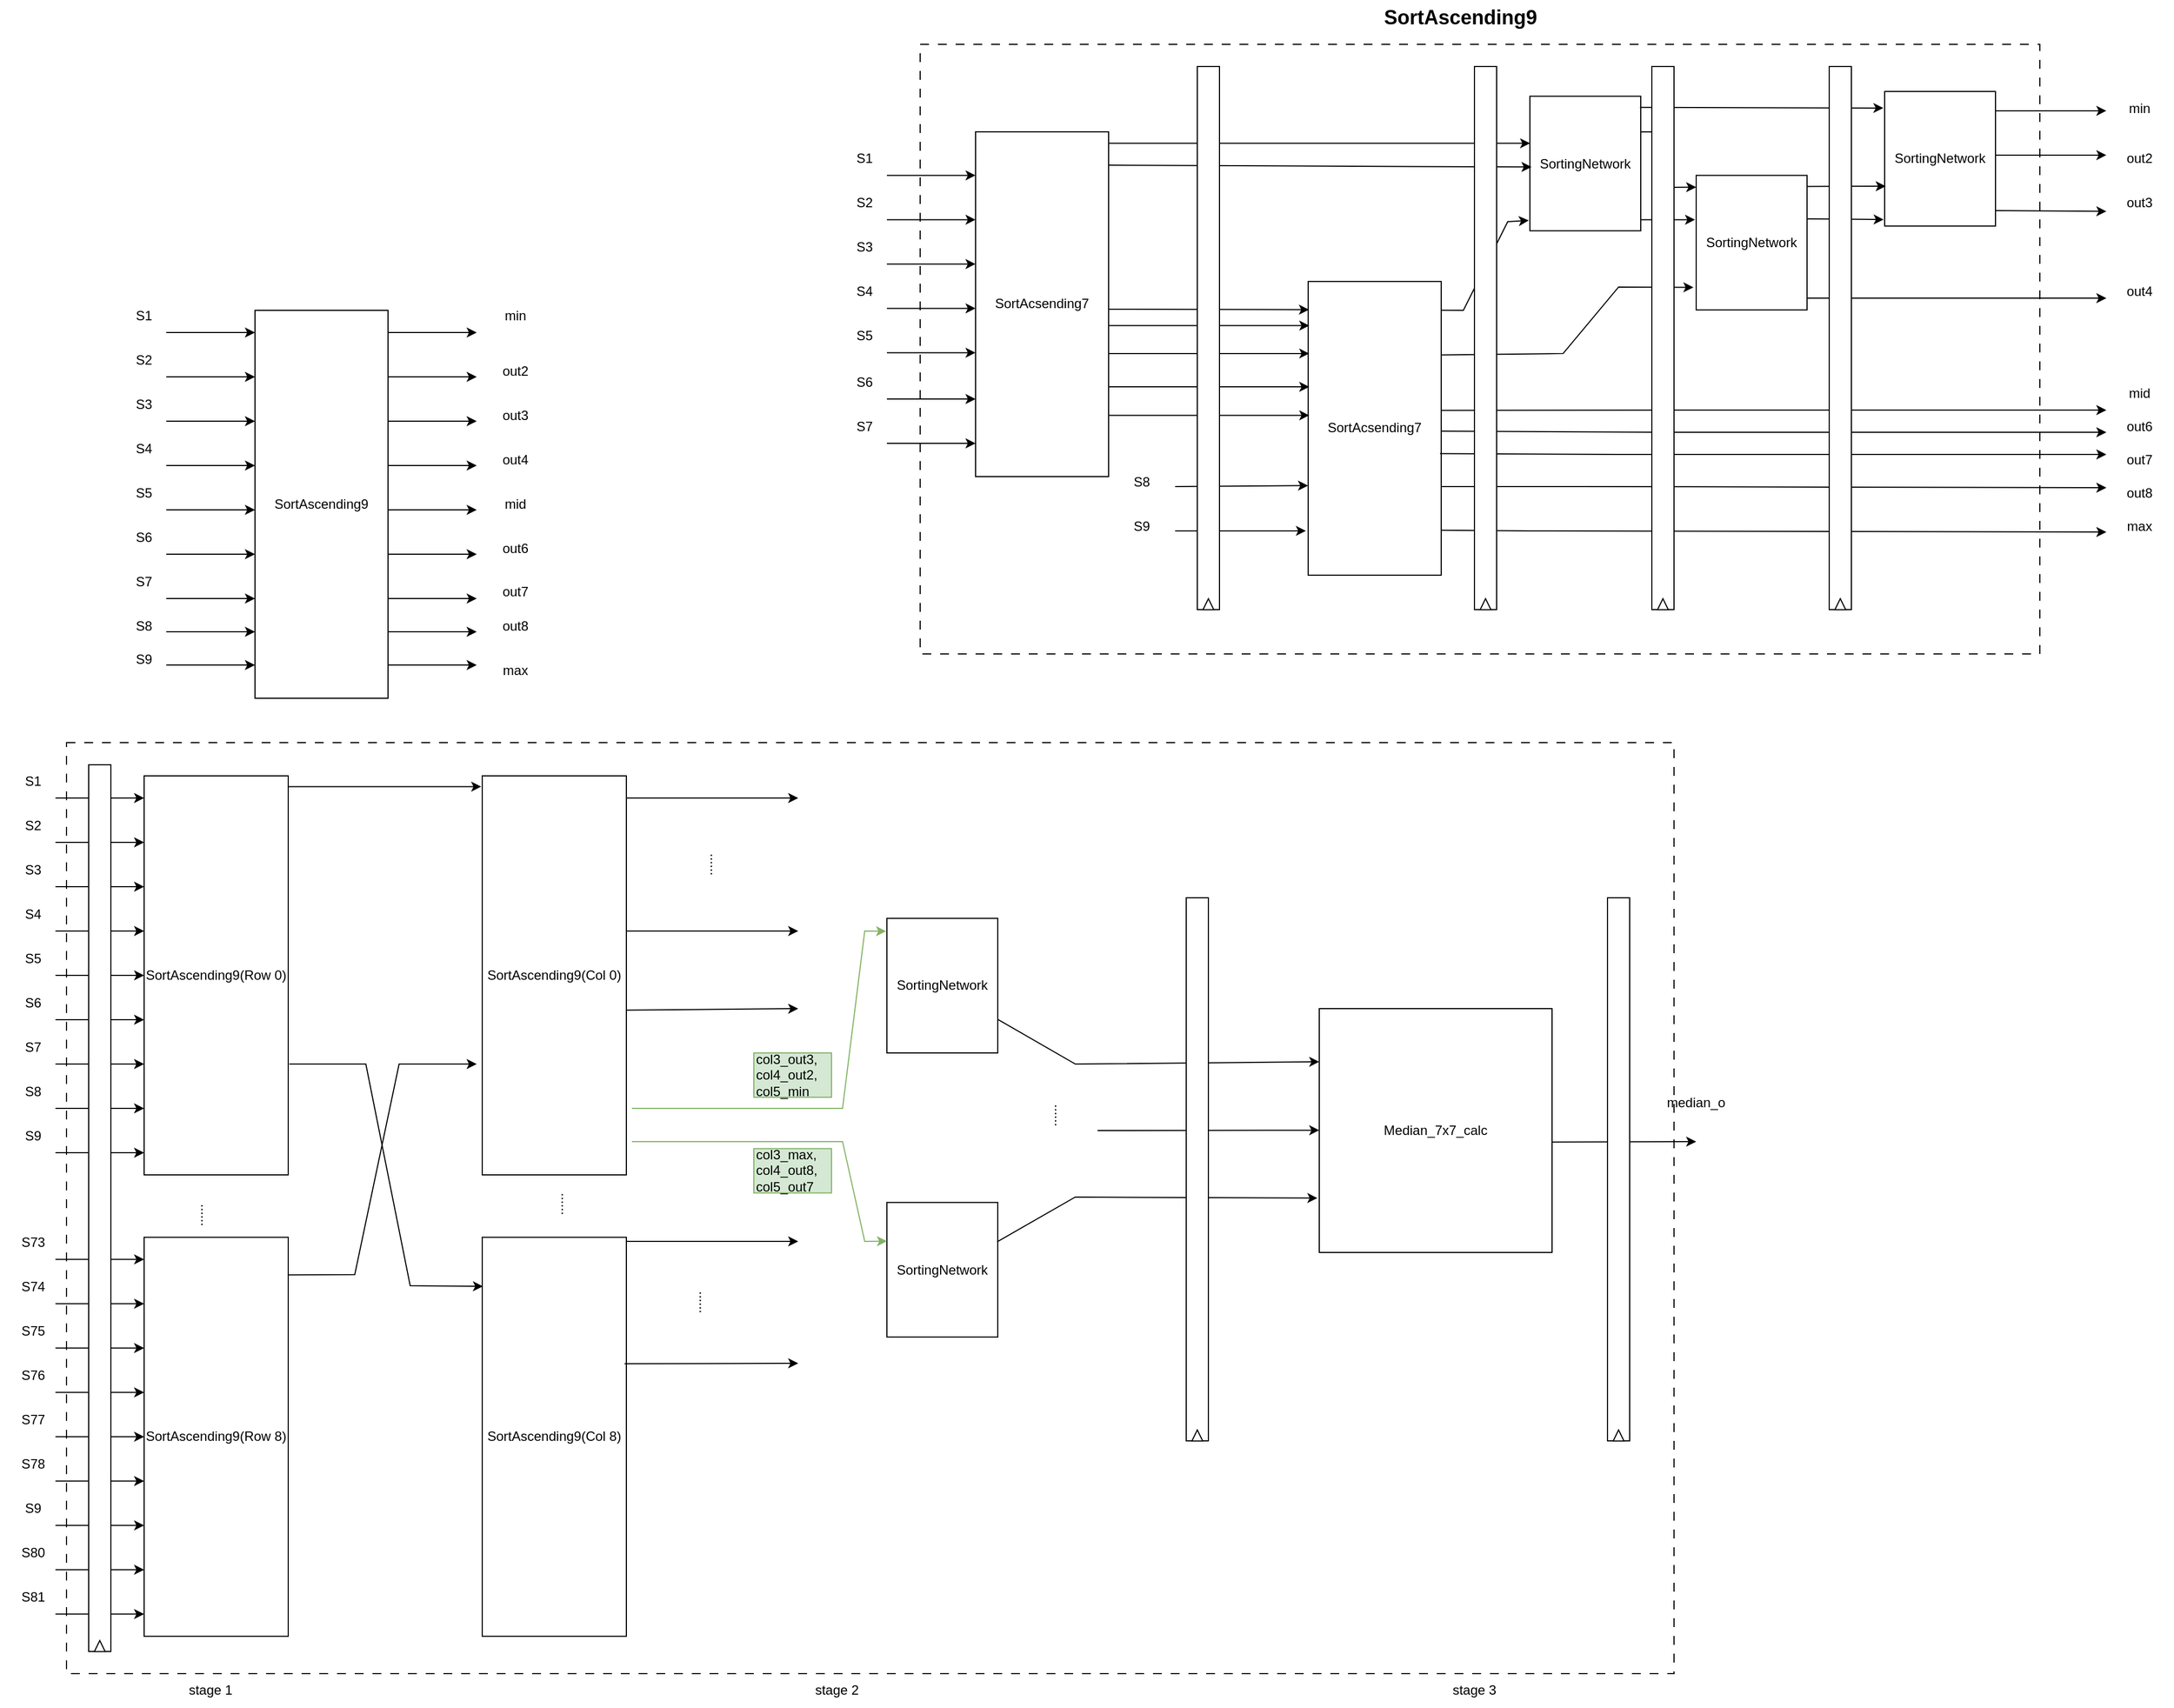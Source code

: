 <mxfile version="25.0.3">
  <diagram id="QOX0zmf6lKhEyTPHNfGF" name="Page-1">
    <mxGraphModel dx="1313" dy="1763" grid="1" gridSize="10" guides="1" tooltips="1" connect="1" arrows="1" fold="1" page="1" pageScale="1" pageWidth="850" pageHeight="1100" math="0" shadow="0">
      <root>
        <mxCell id="0" />
        <mxCell id="1" parent="0" />
        <mxCell id="HKuxVmC4cj7fEWc9r8pq-22" value="" style="rounded=0;whiteSpace=wrap;html=1;dashed=1;dashPattern=8 8;" vertex="1" parent="1">
          <mxGeometry x="830" y="-310" width="1010" height="550" as="geometry" />
        </mxCell>
        <mxCell id="H4racg3nBvEyxOAhPjej-491" value="" style="rounded=0;whiteSpace=wrap;html=1;dashed=1;dashPattern=8 8;" parent="1" vertex="1">
          <mxGeometry x="60" y="320" width="1450" height="840" as="geometry" />
        </mxCell>
        <mxCell id="H4racg3nBvEyxOAhPjej-194" value="SortAscending9(Row 0)" style="rounded=0;whiteSpace=wrap;html=1;" parent="1" vertex="1">
          <mxGeometry x="130" y="350" width="130" height="360" as="geometry" />
        </mxCell>
        <mxCell id="H4racg3nBvEyxOAhPjej-195" value="" style="endArrow=classic;html=1;rounded=0;" parent="1" edge="1">
          <mxGeometry width="50" height="50" relative="1" as="geometry">
            <mxPoint x="50" y="370" as="sourcePoint" />
            <mxPoint x="130" y="370" as="targetPoint" />
          </mxGeometry>
        </mxCell>
        <mxCell id="H4racg3nBvEyxOAhPjej-196" value="" style="endArrow=classic;html=1;rounded=0;" parent="1" edge="1">
          <mxGeometry width="50" height="50" relative="1" as="geometry">
            <mxPoint x="50" y="410" as="sourcePoint" />
            <mxPoint x="130" y="410" as="targetPoint" />
          </mxGeometry>
        </mxCell>
        <mxCell id="H4racg3nBvEyxOAhPjej-197" value="" style="endArrow=classic;html=1;rounded=0;" parent="1" edge="1">
          <mxGeometry width="50" height="50" relative="1" as="geometry">
            <mxPoint x="50" y="450" as="sourcePoint" />
            <mxPoint x="130" y="450" as="targetPoint" />
          </mxGeometry>
        </mxCell>
        <mxCell id="H4racg3nBvEyxOAhPjej-198" value="" style="endArrow=classic;html=1;rounded=0;" parent="1" edge="1">
          <mxGeometry width="50" height="50" relative="1" as="geometry">
            <mxPoint x="50" y="490" as="sourcePoint" />
            <mxPoint x="130" y="490" as="targetPoint" />
          </mxGeometry>
        </mxCell>
        <mxCell id="H4racg3nBvEyxOAhPjej-199" value="" style="endArrow=classic;html=1;rounded=0;" parent="1" edge="1">
          <mxGeometry width="50" height="50" relative="1" as="geometry">
            <mxPoint x="50" y="530" as="sourcePoint" />
            <mxPoint x="130" y="530" as="targetPoint" />
          </mxGeometry>
        </mxCell>
        <mxCell id="H4racg3nBvEyxOAhPjej-200" value="" style="endArrow=classic;html=1;rounded=0;" parent="1" edge="1">
          <mxGeometry width="50" height="50" relative="1" as="geometry">
            <mxPoint x="50" y="570" as="sourcePoint" />
            <mxPoint x="130" y="570" as="targetPoint" />
          </mxGeometry>
        </mxCell>
        <mxCell id="H4racg3nBvEyxOAhPjej-201" value="" style="endArrow=classic;html=1;rounded=0;" parent="1" edge="1">
          <mxGeometry width="50" height="50" relative="1" as="geometry">
            <mxPoint x="50" y="610" as="sourcePoint" />
            <mxPoint x="130" y="610" as="targetPoint" />
          </mxGeometry>
        </mxCell>
        <mxCell id="H4racg3nBvEyxOAhPjej-202" value="S1" style="text;html=1;align=center;verticalAlign=middle;whiteSpace=wrap;rounded=0;" parent="1" vertex="1">
          <mxGeometry y="340" width="60" height="30" as="geometry" />
        </mxCell>
        <mxCell id="H4racg3nBvEyxOAhPjej-203" value="S2" style="text;html=1;align=center;verticalAlign=middle;whiteSpace=wrap;rounded=0;" parent="1" vertex="1">
          <mxGeometry y="380" width="60" height="30" as="geometry" />
        </mxCell>
        <mxCell id="H4racg3nBvEyxOAhPjej-204" value="S3" style="text;html=1;align=center;verticalAlign=middle;whiteSpace=wrap;rounded=0;" parent="1" vertex="1">
          <mxGeometry y="420" width="60" height="30" as="geometry" />
        </mxCell>
        <mxCell id="H4racg3nBvEyxOAhPjej-205" value="S4" style="text;html=1;align=center;verticalAlign=middle;whiteSpace=wrap;rounded=0;" parent="1" vertex="1">
          <mxGeometry y="460" width="60" height="30" as="geometry" />
        </mxCell>
        <mxCell id="H4racg3nBvEyxOAhPjej-206" value="S5" style="text;html=1;align=center;verticalAlign=middle;whiteSpace=wrap;rounded=0;" parent="1" vertex="1">
          <mxGeometry y="500" width="60" height="30" as="geometry" />
        </mxCell>
        <mxCell id="H4racg3nBvEyxOAhPjej-207" value="S6" style="text;html=1;align=center;verticalAlign=middle;whiteSpace=wrap;rounded=0;" parent="1" vertex="1">
          <mxGeometry y="540" width="60" height="30" as="geometry" />
        </mxCell>
        <mxCell id="H4racg3nBvEyxOAhPjej-208" value="S7" style="text;html=1;align=center;verticalAlign=middle;whiteSpace=wrap;rounded=0;" parent="1" vertex="1">
          <mxGeometry y="580" width="60" height="30" as="geometry" />
        </mxCell>
        <mxCell id="H4racg3nBvEyxOAhPjej-224" value="......" style="text;html=1;align=center;verticalAlign=middle;whiteSpace=wrap;rounded=0;direction=north;rotation=90;" parent="1" vertex="1">
          <mxGeometry x="160" y="716.3" width="50" height="60" as="geometry" />
        </mxCell>
        <mxCell id="H4racg3nBvEyxOAhPjej-225" value="SortAscending9(Col 0)" style="rounded=0;whiteSpace=wrap;html=1;" parent="1" vertex="1">
          <mxGeometry x="435" y="350" width="130" height="360" as="geometry" />
        </mxCell>
        <mxCell id="H4racg3nBvEyxOAhPjej-226" value="" style="endArrow=classic;html=1;rounded=0;exitX=1.004;exitY=0.027;exitDx=0;exitDy=0;exitPerimeter=0;entryX=-0.007;entryY=0.027;entryDx=0;entryDy=0;entryPerimeter=0;" parent="1" source="H4racg3nBvEyxOAhPjej-194" target="H4racg3nBvEyxOAhPjej-225" edge="1">
          <mxGeometry width="50" height="50" relative="1" as="geometry">
            <mxPoint x="270" y="420" as="sourcePoint" />
            <mxPoint x="430" y="370" as="targetPoint" />
          </mxGeometry>
        </mxCell>
        <mxCell id="H4racg3nBvEyxOAhPjej-227" value="SortAscending9(Col 8)" style="rounded=0;whiteSpace=wrap;html=1;" parent="1" vertex="1">
          <mxGeometry x="435" y="766.3" width="130" height="360" as="geometry" />
        </mxCell>
        <mxCell id="H4racg3nBvEyxOAhPjej-231" value="" style="endArrow=classic;html=1;rounded=0;exitX=0.995;exitY=0.149;exitDx=0;exitDy=0;exitPerimeter=0;" parent="1" edge="1">
          <mxGeometry width="50" height="50" relative="1" as="geometry">
            <mxPoint x="259.35" y="800.23" as="sourcePoint" />
            <mxPoint x="430" y="610" as="targetPoint" />
            <Array as="points">
              <mxPoint x="320" y="800" />
              <mxPoint x="360" y="610" />
            </Array>
          </mxGeometry>
        </mxCell>
        <mxCell id="H4racg3nBvEyxOAhPjej-232" value="......" style="text;html=1;align=center;verticalAlign=middle;whiteSpace=wrap;rounded=0;direction=north;rotation=90;" parent="1" vertex="1">
          <mxGeometry x="485" y="706.3" width="50" height="60" as="geometry" />
        </mxCell>
        <mxCell id="H4racg3nBvEyxOAhPjej-233" value="" style="endArrow=classic;html=1;rounded=0;entryX=0.005;entryY=0.123;entryDx=0;entryDy=0;entryPerimeter=0;" parent="1" target="H4racg3nBvEyxOAhPjej-227" edge="1">
          <mxGeometry width="50" height="50" relative="1" as="geometry">
            <mxPoint x="261" y="610" as="sourcePoint" />
            <mxPoint x="320" y="610" as="targetPoint" />
            <Array as="points">
              <mxPoint x="280" y="610" />
              <mxPoint x="330" y="610" />
              <mxPoint x="370" y="810" />
            </Array>
          </mxGeometry>
        </mxCell>
        <mxCell id="H4racg3nBvEyxOAhPjej-277" value="Median_7x7_calc" style="rounded=0;whiteSpace=wrap;html=1;" parent="1" vertex="1">
          <mxGeometry x="1190" y="560" width="210" height="220" as="geometry" />
        </mxCell>
        <mxCell id="H4racg3nBvEyxOAhPjej-278" value="" style="endArrow=classic;html=1;rounded=0;exitX=0.997;exitY=0.587;exitDx=0;exitDy=0;exitPerimeter=0;" parent="1" source="H4racg3nBvEyxOAhPjej-225" edge="1">
          <mxGeometry width="50" height="50" relative="1" as="geometry">
            <mxPoint x="570" y="540" as="sourcePoint" />
            <mxPoint x="720" y="560" as="targetPoint" />
          </mxGeometry>
        </mxCell>
        <mxCell id="H4racg3nBvEyxOAhPjej-279" value="" style="endArrow=classic;html=1;rounded=0;exitX=0.987;exitY=0.317;exitDx=0;exitDy=0;exitPerimeter=0;" parent="1" source="H4racg3nBvEyxOAhPjej-227" edge="1">
          <mxGeometry width="50" height="50" relative="1" as="geometry">
            <mxPoint x="565" y="727.86" as="sourcePoint" />
            <mxPoint x="720" y="880" as="targetPoint" />
          </mxGeometry>
        </mxCell>
        <mxCell id="H4racg3nBvEyxOAhPjej-280" value="" style="endArrow=classic;html=1;rounded=0;exitX=1.002;exitY=0.547;exitDx=0;exitDy=0;exitPerimeter=0;" parent="1" source="H4racg3nBvEyxOAhPjej-277" edge="1">
          <mxGeometry width="50" height="50" relative="1" as="geometry">
            <mxPoint x="928" y="655" as="sourcePoint" />
            <mxPoint x="1530" y="680" as="targetPoint" />
          </mxGeometry>
        </mxCell>
        <mxCell id="H4racg3nBvEyxOAhPjej-281" value="median_o" style="text;html=1;align=center;verticalAlign=middle;whiteSpace=wrap;rounded=0;" parent="1" vertex="1">
          <mxGeometry x="1500" y="630" width="60" height="30" as="geometry" />
        </mxCell>
        <mxCell id="H4racg3nBvEyxOAhPjej-282" value="SortAscending9" style="rounded=0;whiteSpace=wrap;html=1;" parent="1" vertex="1">
          <mxGeometry x="230" y="-70" width="120" height="350" as="geometry" />
        </mxCell>
        <mxCell id="H4racg3nBvEyxOAhPjej-283" value="" style="endArrow=classic;html=1;rounded=0;" parent="1" edge="1">
          <mxGeometry width="50" height="50" relative="1" as="geometry">
            <mxPoint x="150" y="-50" as="sourcePoint" />
            <mxPoint x="230" y="-50" as="targetPoint" />
          </mxGeometry>
        </mxCell>
        <mxCell id="H4racg3nBvEyxOAhPjej-284" value="" style="endArrow=classic;html=1;rounded=0;" parent="1" edge="1">
          <mxGeometry width="50" height="50" relative="1" as="geometry">
            <mxPoint x="150" y="-10" as="sourcePoint" />
            <mxPoint x="230" y="-10" as="targetPoint" />
          </mxGeometry>
        </mxCell>
        <mxCell id="H4racg3nBvEyxOAhPjej-285" value="" style="endArrow=classic;html=1;rounded=0;" parent="1" edge="1">
          <mxGeometry width="50" height="50" relative="1" as="geometry">
            <mxPoint x="150" y="30" as="sourcePoint" />
            <mxPoint x="230" y="30" as="targetPoint" />
          </mxGeometry>
        </mxCell>
        <mxCell id="H4racg3nBvEyxOAhPjej-286" value="" style="endArrow=classic;html=1;rounded=0;" parent="1" edge="1">
          <mxGeometry width="50" height="50" relative="1" as="geometry">
            <mxPoint x="150" y="70" as="sourcePoint" />
            <mxPoint x="230" y="70" as="targetPoint" />
          </mxGeometry>
        </mxCell>
        <mxCell id="H4racg3nBvEyxOAhPjej-287" value="" style="endArrow=classic;html=1;rounded=0;" parent="1" edge="1">
          <mxGeometry width="50" height="50" relative="1" as="geometry">
            <mxPoint x="150" y="110" as="sourcePoint" />
            <mxPoint x="230" y="110" as="targetPoint" />
          </mxGeometry>
        </mxCell>
        <mxCell id="H4racg3nBvEyxOAhPjej-288" value="" style="endArrow=classic;html=1;rounded=0;" parent="1" edge="1">
          <mxGeometry width="50" height="50" relative="1" as="geometry">
            <mxPoint x="150" y="150" as="sourcePoint" />
            <mxPoint x="230" y="150" as="targetPoint" />
          </mxGeometry>
        </mxCell>
        <mxCell id="H4racg3nBvEyxOAhPjej-289" value="" style="endArrow=classic;html=1;rounded=0;" parent="1" edge="1">
          <mxGeometry width="50" height="50" relative="1" as="geometry">
            <mxPoint x="150" y="190" as="sourcePoint" />
            <mxPoint x="230" y="190" as="targetPoint" />
          </mxGeometry>
        </mxCell>
        <mxCell id="H4racg3nBvEyxOAhPjej-290" value="S1" style="text;html=1;align=center;verticalAlign=middle;whiteSpace=wrap;rounded=0;" parent="1" vertex="1">
          <mxGeometry x="100" y="-80" width="60" height="30" as="geometry" />
        </mxCell>
        <mxCell id="H4racg3nBvEyxOAhPjej-291" value="S2" style="text;html=1;align=center;verticalAlign=middle;whiteSpace=wrap;rounded=0;" parent="1" vertex="1">
          <mxGeometry x="100" y="-40" width="60" height="30" as="geometry" />
        </mxCell>
        <mxCell id="H4racg3nBvEyxOAhPjej-292" value="S3" style="text;html=1;align=center;verticalAlign=middle;whiteSpace=wrap;rounded=0;" parent="1" vertex="1">
          <mxGeometry x="100" width="60" height="30" as="geometry" />
        </mxCell>
        <mxCell id="H4racg3nBvEyxOAhPjej-293" value="S4" style="text;html=1;align=center;verticalAlign=middle;whiteSpace=wrap;rounded=0;" parent="1" vertex="1">
          <mxGeometry x="100" y="40" width="60" height="30" as="geometry" />
        </mxCell>
        <mxCell id="H4racg3nBvEyxOAhPjej-294" value="S5" style="text;html=1;align=center;verticalAlign=middle;whiteSpace=wrap;rounded=0;" parent="1" vertex="1">
          <mxGeometry x="100" y="80" width="60" height="30" as="geometry" />
        </mxCell>
        <mxCell id="H4racg3nBvEyxOAhPjej-295" value="S6" style="text;html=1;align=center;verticalAlign=middle;whiteSpace=wrap;rounded=0;" parent="1" vertex="1">
          <mxGeometry x="100" y="120" width="60" height="30" as="geometry" />
        </mxCell>
        <mxCell id="H4racg3nBvEyxOAhPjej-296" value="S7" style="text;html=1;align=center;verticalAlign=middle;whiteSpace=wrap;rounded=0;" parent="1" vertex="1">
          <mxGeometry x="100" y="160" width="60" height="30" as="geometry" />
        </mxCell>
        <mxCell id="H4racg3nBvEyxOAhPjej-311" value="SortAcsending7" style="rounded=0;whiteSpace=wrap;html=1;" parent="1" vertex="1">
          <mxGeometry x="880" y="-231.06" width="120" height="311.06" as="geometry" />
        </mxCell>
        <mxCell id="H4racg3nBvEyxOAhPjej-312" value="" style="endArrow=classic;html=1;rounded=0;" parent="1" edge="1">
          <mxGeometry width="50" height="50" relative="1" as="geometry">
            <mxPoint x="800" y="-191.77" as="sourcePoint" />
            <mxPoint x="880" y="-191.77" as="targetPoint" />
          </mxGeometry>
        </mxCell>
        <mxCell id="H4racg3nBvEyxOAhPjej-313" value="" style="endArrow=classic;html=1;rounded=0;" parent="1" edge="1">
          <mxGeometry width="50" height="50" relative="1" as="geometry">
            <mxPoint x="800" y="-151.77" as="sourcePoint" />
            <mxPoint x="880" y="-151.77" as="targetPoint" />
          </mxGeometry>
        </mxCell>
        <mxCell id="H4racg3nBvEyxOAhPjej-314" value="" style="endArrow=classic;html=1;rounded=0;" parent="1" edge="1">
          <mxGeometry width="50" height="50" relative="1" as="geometry">
            <mxPoint x="800" y="-111.77" as="sourcePoint" />
            <mxPoint x="880" y="-111.77" as="targetPoint" />
          </mxGeometry>
        </mxCell>
        <mxCell id="H4racg3nBvEyxOAhPjej-315" value="" style="endArrow=classic;html=1;rounded=0;" parent="1" edge="1">
          <mxGeometry width="50" height="50" relative="1" as="geometry">
            <mxPoint x="800" y="-71.77" as="sourcePoint" />
            <mxPoint x="880" y="-71.77" as="targetPoint" />
          </mxGeometry>
        </mxCell>
        <mxCell id="H4racg3nBvEyxOAhPjej-316" value="" style="endArrow=classic;html=1;rounded=0;" parent="1" edge="1">
          <mxGeometry width="50" height="50" relative="1" as="geometry">
            <mxPoint x="800" y="-31.77" as="sourcePoint" />
            <mxPoint x="880" y="-31.77" as="targetPoint" />
          </mxGeometry>
        </mxCell>
        <mxCell id="H4racg3nBvEyxOAhPjej-317" value="S1" style="text;html=1;align=center;verticalAlign=middle;whiteSpace=wrap;rounded=0;" parent="1" vertex="1">
          <mxGeometry x="750" y="-221.77" width="60" height="30" as="geometry" />
        </mxCell>
        <mxCell id="H4racg3nBvEyxOAhPjej-318" value="S2" style="text;html=1;align=center;verticalAlign=middle;whiteSpace=wrap;rounded=0;" parent="1" vertex="1">
          <mxGeometry x="750" y="-181.77" width="60" height="30" as="geometry" />
        </mxCell>
        <mxCell id="H4racg3nBvEyxOAhPjej-319" value="S3" style="text;html=1;align=center;verticalAlign=middle;whiteSpace=wrap;rounded=0;" parent="1" vertex="1">
          <mxGeometry x="750" y="-141.77" width="60" height="30" as="geometry" />
        </mxCell>
        <mxCell id="H4racg3nBvEyxOAhPjej-320" value="S4" style="text;html=1;align=center;verticalAlign=middle;whiteSpace=wrap;rounded=0;" parent="1" vertex="1">
          <mxGeometry x="750" y="-101.77" width="60" height="30" as="geometry" />
        </mxCell>
        <mxCell id="H4racg3nBvEyxOAhPjej-321" value="S5" style="text;html=1;align=center;verticalAlign=middle;whiteSpace=wrap;rounded=0;" parent="1" vertex="1">
          <mxGeometry x="750" y="-61.77" width="60" height="30" as="geometry" />
        </mxCell>
        <mxCell id="H4racg3nBvEyxOAhPjej-322" value="SortAcsending7" style="rounded=0;whiteSpace=wrap;html=1;" parent="1" vertex="1">
          <mxGeometry x="1180" y="-96.06" width="120" height="265" as="geometry" />
        </mxCell>
        <mxCell id="H4racg3nBvEyxOAhPjej-323" value="" style="endArrow=classic;html=1;rounded=0;" parent="1" edge="1">
          <mxGeometry width="50" height="50" relative="1" as="geometry">
            <mxPoint x="1060" y="128.94" as="sourcePoint" />
            <mxPoint x="1178" y="128.94" as="targetPoint" />
          </mxGeometry>
        </mxCell>
        <mxCell id="H4racg3nBvEyxOAhPjej-324" value="" style="endArrow=classic;html=1;rounded=0;entryX=-0.001;entryY=0.695;entryDx=0;entryDy=0;entryPerimeter=0;" parent="1" target="H4racg3nBvEyxOAhPjej-322" edge="1">
          <mxGeometry width="50" height="50" relative="1" as="geometry">
            <mxPoint x="1060" y="88.94" as="sourcePoint" />
            <mxPoint x="1100" y="88.94" as="targetPoint" />
          </mxGeometry>
        </mxCell>
        <mxCell id="H4racg3nBvEyxOAhPjej-325" value="S9" style="text;html=1;align=center;verticalAlign=middle;whiteSpace=wrap;rounded=0;" parent="1" vertex="1">
          <mxGeometry x="1000" y="110" width="60" height="30" as="geometry" />
        </mxCell>
        <mxCell id="H4racg3nBvEyxOAhPjej-326" value="S8" style="text;html=1;align=center;verticalAlign=middle;whiteSpace=wrap;rounded=0;" parent="1" vertex="1">
          <mxGeometry x="1000" y="70" width="60" height="30" as="geometry" />
        </mxCell>
        <mxCell id="H4racg3nBvEyxOAhPjej-327" value="" style="endArrow=classic;html=1;rounded=0;entryX=0.006;entryY=0.096;entryDx=0;entryDy=0;entryPerimeter=0;" parent="1" target="H4racg3nBvEyxOAhPjej-322" edge="1">
          <mxGeometry width="50" height="50" relative="1" as="geometry">
            <mxPoint x="1000" y="-71.06" as="sourcePoint" />
            <mxPoint x="1110" y="-61.06" as="targetPoint" />
          </mxGeometry>
        </mxCell>
        <mxCell id="H4racg3nBvEyxOAhPjej-328" value="" style="endArrow=classic;html=1;rounded=0;entryX=0.006;entryY=0.096;entryDx=0;entryDy=0;entryPerimeter=0;" parent="1" edge="1">
          <mxGeometry width="50" height="50" relative="1" as="geometry">
            <mxPoint x="1000" y="-56.2" as="sourcePoint" />
            <mxPoint x="1181" y="-56.2" as="targetPoint" />
          </mxGeometry>
        </mxCell>
        <mxCell id="H4racg3nBvEyxOAhPjej-329" value="" style="endArrow=classic;html=1;rounded=0;entryX=0.006;entryY=0.096;entryDx=0;entryDy=0;entryPerimeter=0;" parent="1" edge="1">
          <mxGeometry width="50" height="50" relative="1" as="geometry">
            <mxPoint x="1000" y="-31.06" as="sourcePoint" />
            <mxPoint x="1181" y="-31.06" as="targetPoint" />
          </mxGeometry>
        </mxCell>
        <mxCell id="H4racg3nBvEyxOAhPjej-330" value="SortingNetwork" style="rounded=0;whiteSpace=wrap;html=1;" parent="1" vertex="1">
          <mxGeometry x="1380" y="-263.19" width="100" height="121.42" as="geometry" />
        </mxCell>
        <mxCell id="H4racg3nBvEyxOAhPjej-331" value="" style="endArrow=classic;html=1;rounded=0;exitX=1.004;exitY=0.033;exitDx=0;exitDy=0;exitPerimeter=0;entryX=0.002;entryY=0.35;entryDx=0;entryDy=0;entryPerimeter=0;" parent="1" source="H4racg3nBvEyxOAhPjej-311" target="H4racg3nBvEyxOAhPjej-330" edge="1">
          <mxGeometry width="50" height="50" relative="1" as="geometry">
            <mxPoint x="1080" y="-171.77" as="sourcePoint" />
            <mxPoint x="1130" y="-221.77" as="targetPoint" />
          </mxGeometry>
        </mxCell>
        <mxCell id="H4racg3nBvEyxOAhPjej-332" value="" style="endArrow=classic;html=1;rounded=0;exitX=1;exitY=0.053;exitDx=0;exitDy=0;exitPerimeter=0;entryX=0.015;entryY=0.526;entryDx=0;entryDy=0;entryPerimeter=0;" parent="1" target="H4racg3nBvEyxOAhPjej-330" edge="1">
          <mxGeometry width="50" height="50" relative="1" as="geometry">
            <mxPoint x="1000" y="-200.98" as="sourcePoint" />
            <mxPoint x="1380" y="-203.98" as="targetPoint" />
          </mxGeometry>
        </mxCell>
        <mxCell id="H4racg3nBvEyxOAhPjej-333" value="" style="endArrow=classic;html=1;rounded=0;exitX=1.002;exitY=0.098;exitDx=0;exitDy=0;exitPerimeter=0;" parent="1" source="H4racg3nBvEyxOAhPjej-322" edge="1">
          <mxGeometry width="50" height="50" relative="1" as="geometry">
            <mxPoint x="1330" y="-86.06" as="sourcePoint" />
            <mxPoint x="1379" y="-151.06" as="targetPoint" />
            <Array as="points">
              <mxPoint x="1320" y="-70" />
              <mxPoint x="1360" y="-150" />
            </Array>
          </mxGeometry>
        </mxCell>
        <mxCell id="H4racg3nBvEyxOAhPjej-334" value="" style="endArrow=classic;html=1;rounded=0;exitX=1.003;exitY=0.847;exitDx=0;exitDy=0;exitPerimeter=0;" parent="1" source="H4racg3nBvEyxOAhPjej-322" edge="1">
          <mxGeometry width="50" height="50" relative="1" as="geometry">
            <mxPoint x="1380" y="128.94" as="sourcePoint" />
            <mxPoint x="1900" y="130" as="targetPoint" />
            <Array as="points">
              <mxPoint x="1380" y="128.94" />
            </Array>
          </mxGeometry>
        </mxCell>
        <mxCell id="H4racg3nBvEyxOAhPjej-335" value="" style="endArrow=classic;html=1;rounded=0;exitX=1.003;exitY=0.847;exitDx=0;exitDy=0;exitPerimeter=0;" parent="1" edge="1">
          <mxGeometry width="50" height="50" relative="1" as="geometry">
            <mxPoint x="1300" y="88.94" as="sourcePoint" />
            <mxPoint x="1900" y="90" as="targetPoint" />
            <Array as="points">
              <mxPoint x="1420" y="88.94" />
            </Array>
          </mxGeometry>
        </mxCell>
        <mxCell id="H4racg3nBvEyxOAhPjej-336" value="max" style="text;html=1;align=center;verticalAlign=middle;whiteSpace=wrap;rounded=0;" parent="1" vertex="1">
          <mxGeometry x="1900" y="110" width="60" height="30" as="geometry" />
        </mxCell>
        <mxCell id="H4racg3nBvEyxOAhPjej-337" value="out8" style="text;html=1;align=center;verticalAlign=middle;whiteSpace=wrap;rounded=0;" parent="1" vertex="1">
          <mxGeometry x="1900" y="80" width="60" height="30" as="geometry" />
        </mxCell>
        <mxCell id="H4racg3nBvEyxOAhPjej-338" value="SortingNetwork" style="rounded=0;whiteSpace=wrap;html=1;" parent="1" vertex="1">
          <mxGeometry x="1530" y="-191.77" width="100" height="121.42" as="geometry" />
        </mxCell>
        <mxCell id="H4racg3nBvEyxOAhPjej-339" value="" style="endArrow=classic;html=1;rounded=0;exitX=1.003;exitY=0.678;exitDx=0;exitDy=0;exitPerimeter=0;entryX=0;entryY=0.088;entryDx=0;entryDy=0;entryPerimeter=0;" parent="1" target="H4racg3nBvEyxOAhPjej-338" edge="1">
          <mxGeometry width="50" height="50" relative="1" as="geometry">
            <mxPoint x="1480.0" y="-231.057" as="sourcePoint" />
            <mxPoint x="1529.1" y="-230.911" as="targetPoint" />
            <Array as="points">
              <mxPoint x="1500" y="-231.06" />
              <mxPoint x="1510" y="-181.06" />
            </Array>
          </mxGeometry>
        </mxCell>
        <mxCell id="H4racg3nBvEyxOAhPjej-340" value="" style="endArrow=classic;html=1;rounded=0;exitX=1.003;exitY=0.678;exitDx=0;exitDy=0;exitPerimeter=0;entryX=-0.006;entryY=0.091;entryDx=0;entryDy=0;entryPerimeter=0;" parent="1" edge="1">
          <mxGeometry width="50" height="50" relative="1" as="geometry">
            <mxPoint x="1480" y="-151.77" as="sourcePoint" />
            <mxPoint x="1529" y="-151.77" as="targetPoint" />
          </mxGeometry>
        </mxCell>
        <mxCell id="H4racg3nBvEyxOAhPjej-341" value="SortingNetwork" style="rounded=0;whiteSpace=wrap;html=1;" parent="1" vertex="1">
          <mxGeometry x="1700" y="-267.48" width="100" height="121.42" as="geometry" />
        </mxCell>
        <mxCell id="H4racg3nBvEyxOAhPjej-342" value="" style="endArrow=classic;html=1;rounded=0;exitX=0.993;exitY=0.083;exitDx=0;exitDy=0;exitPerimeter=0;entryX=-0.011;entryY=0.123;entryDx=0;entryDy=0;entryPerimeter=0;" parent="1" source="H4racg3nBvEyxOAhPjej-330" target="H4racg3nBvEyxOAhPjej-341" edge="1">
          <mxGeometry width="50" height="50" relative="1" as="geometry">
            <mxPoint x="1540" y="-213.19" as="sourcePoint" />
            <mxPoint x="1648" y="-253.06" as="targetPoint" />
          </mxGeometry>
        </mxCell>
        <mxCell id="H4racg3nBvEyxOAhPjej-343" value="" style="endArrow=classic;html=1;rounded=0;exitX=0.993;exitY=0.083;exitDx=0;exitDy=0;exitPerimeter=0;entryX=0.01;entryY=0.704;entryDx=0;entryDy=0;entryPerimeter=0;" parent="1" target="H4racg3nBvEyxOAhPjej-341" edge="1">
          <mxGeometry width="50" height="50" relative="1" as="geometry">
            <mxPoint x="1630" y="-181.77" as="sourcePoint" />
            <mxPoint x="1810" y="-180.77" as="targetPoint" />
          </mxGeometry>
        </mxCell>
        <mxCell id="H4racg3nBvEyxOAhPjej-344" value="" style="endArrow=classic;html=1;rounded=0;exitX=0.991;exitY=0.586;exitDx=0;exitDy=0;exitPerimeter=0;" parent="1" source="H4racg3nBvEyxOAhPjej-322" edge="1">
          <mxGeometry width="50" height="50" relative="1" as="geometry">
            <mxPoint x="1300" y="48.94" as="sourcePoint" />
            <mxPoint x="1900" y="60" as="targetPoint" />
            <Array as="points">
              <mxPoint x="1460" y="60" />
            </Array>
          </mxGeometry>
        </mxCell>
        <mxCell id="H4racg3nBvEyxOAhPjej-345" value="" style="endArrow=classic;html=1;rounded=0;exitX=1;exitY=0.25;exitDx=0;exitDy=0;entryX=-0.025;entryY=0.832;entryDx=0;entryDy=0;entryPerimeter=0;" parent="1" source="H4racg3nBvEyxOAhPjej-322" target="H4racg3nBvEyxOAhPjej-338" edge="1">
          <mxGeometry width="50" height="50" relative="1" as="geometry">
            <mxPoint x="1300" y="-36.15" as="sourcePoint" />
            <mxPoint x="1420" y="-57.4" as="targetPoint" />
            <Array as="points">
              <mxPoint x="1410" y="-31.06" />
              <mxPoint x="1460" y="-91.06" />
            </Array>
          </mxGeometry>
        </mxCell>
        <mxCell id="H4racg3nBvEyxOAhPjej-346" value="" style="endArrow=classic;html=1;rounded=0;exitX=0.995;exitY=0.912;exitDx=0;exitDy=0;exitPerimeter=0;" parent="1" source="H4racg3nBvEyxOAhPjej-338" edge="1">
          <mxGeometry width="50" height="50" relative="1" as="geometry">
            <mxPoint x="1680" y="-101.06" as="sourcePoint" />
            <mxPoint x="1900" y="-81" as="targetPoint" />
            <Array as="points">
              <mxPoint x="1660" y="-81.06" />
            </Array>
          </mxGeometry>
        </mxCell>
        <mxCell id="H4racg3nBvEyxOAhPjej-347" value="out7" style="text;html=1;align=center;verticalAlign=middle;whiteSpace=wrap;rounded=0;" parent="1" vertex="1">
          <mxGeometry x="1900" y="50" width="60" height="30" as="geometry" />
        </mxCell>
        <mxCell id="H4racg3nBvEyxOAhPjej-348" value="out4" style="text;html=1;align=center;verticalAlign=middle;whiteSpace=wrap;rounded=0;" parent="1" vertex="1">
          <mxGeometry x="1900" y="-101.77" width="60" height="30" as="geometry" />
        </mxCell>
        <mxCell id="H4racg3nBvEyxOAhPjej-349" value="" style="endArrow=classic;html=1;rounded=0;exitX=0.998;exitY=0.323;exitDx=0;exitDy=0;exitPerimeter=0;entryX=-0.009;entryY=0.952;entryDx=0;entryDy=0;entryPerimeter=0;" parent="1" source="H4racg3nBvEyxOAhPjej-338" target="H4racg3nBvEyxOAhPjej-341" edge="1">
          <mxGeometry width="50" height="50" relative="1" as="geometry">
            <mxPoint x="1630" y="-91.77" as="sourcePoint" />
            <mxPoint x="1680" y="-141.77" as="targetPoint" />
          </mxGeometry>
        </mxCell>
        <mxCell id="H4racg3nBvEyxOAhPjej-350" value="" style="endArrow=classic;html=1;rounded=0;exitX=1;exitY=0.885;exitDx=0;exitDy=0;exitPerimeter=0;entryX=0;entryY=0.75;entryDx=0;entryDy=0;" parent="1" edge="1" target="H4racg3nBvEyxOAhPjej-355" source="H4racg3nBvEyxOAhPjej-341">
          <mxGeometry width="50" height="50" relative="1" as="geometry">
            <mxPoint x="1770" y="-162.06" as="sourcePoint" />
            <mxPoint x="1900" y="-161.06" as="targetPoint" />
          </mxGeometry>
        </mxCell>
        <mxCell id="H4racg3nBvEyxOAhPjej-351" value="" style="endArrow=classic;html=1;rounded=0;" parent="1" edge="1">
          <mxGeometry width="50" height="50" relative="1" as="geometry">
            <mxPoint x="1800" y="-250" as="sourcePoint" />
            <mxPoint x="1900" y="-250.06" as="targetPoint" />
          </mxGeometry>
        </mxCell>
        <mxCell id="H4racg3nBvEyxOAhPjej-352" value="" style="endArrow=classic;html=1;rounded=0;" parent="1" edge="1">
          <mxGeometry width="50" height="50" relative="1" as="geometry">
            <mxPoint x="1800" y="-210" as="sourcePoint" />
            <mxPoint x="1900" y="-210.06" as="targetPoint" />
          </mxGeometry>
        </mxCell>
        <mxCell id="H4racg3nBvEyxOAhPjej-353" value="min" style="text;html=1;align=center;verticalAlign=middle;whiteSpace=wrap;rounded=0;" parent="1" vertex="1">
          <mxGeometry x="1900" y="-267.48" width="60" height="30" as="geometry" />
        </mxCell>
        <mxCell id="H4racg3nBvEyxOAhPjej-354" value="out2" style="text;html=1;align=center;verticalAlign=middle;whiteSpace=wrap;rounded=0;" parent="1" vertex="1">
          <mxGeometry x="1900" y="-221.77" width="60" height="30" as="geometry" />
        </mxCell>
        <mxCell id="H4racg3nBvEyxOAhPjej-355" value="out3" style="text;html=1;align=center;verticalAlign=middle;whiteSpace=wrap;rounded=0;" parent="1" vertex="1">
          <mxGeometry x="1900" y="-181.77" width="60" height="30" as="geometry" />
        </mxCell>
        <mxCell id="H4racg3nBvEyxOAhPjej-356" value="" style="endArrow=classic;html=1;rounded=0;exitX=0.998;exitY=0.147;exitDx=0;exitDy=0;exitPerimeter=0;" parent="1" edge="1">
          <mxGeometry width="50" height="50" relative="1" as="geometry">
            <mxPoint x="565" y="490" as="sourcePoint" />
            <mxPoint x="720" y="490" as="targetPoint" />
          </mxGeometry>
        </mxCell>
        <mxCell id="H4racg3nBvEyxOAhPjej-357" value="" style="endArrow=classic;html=1;rounded=0;exitX=0.998;exitY=0.147;exitDx=0;exitDy=0;exitPerimeter=0;" parent="1" edge="1">
          <mxGeometry width="50" height="50" relative="1" as="geometry">
            <mxPoint x="565" y="770" as="sourcePoint" />
            <mxPoint x="720" y="770" as="targetPoint" />
          </mxGeometry>
        </mxCell>
        <mxCell id="H4racg3nBvEyxOAhPjej-358" value="" style="endArrow=classic;html=1;rounded=0;exitX=0.998;exitY=0.147;exitDx=0;exitDy=0;exitPerimeter=0;" parent="1" edge="1">
          <mxGeometry width="50" height="50" relative="1" as="geometry">
            <mxPoint x="565" y="370" as="sourcePoint" />
            <mxPoint x="720" y="370" as="targetPoint" />
          </mxGeometry>
        </mxCell>
        <mxCell id="H4racg3nBvEyxOAhPjej-359" value="......" style="text;html=1;align=center;verticalAlign=middle;whiteSpace=wrap;rounded=0;direction=north;rotation=90;" parent="1" vertex="1">
          <mxGeometry x="620" y="400" width="50" height="60" as="geometry" />
        </mxCell>
        <mxCell id="H4racg3nBvEyxOAhPjej-360" value="......" style="text;html=1;align=center;verticalAlign=middle;whiteSpace=wrap;rounded=0;direction=north;rotation=90;" parent="1" vertex="1">
          <mxGeometry x="610" y="795" width="50" height="60" as="geometry" />
        </mxCell>
        <mxCell id="H4racg3nBvEyxOAhPjej-361" value="SortingNetwork" style="rounded=0;whiteSpace=wrap;html=1;" parent="1" vertex="1">
          <mxGeometry x="800" y="478.58" width="100" height="121.42" as="geometry" />
        </mxCell>
        <mxCell id="H4racg3nBvEyxOAhPjej-362" value="SortingNetwork" style="rounded=0;whiteSpace=wrap;html=1;" parent="1" vertex="1">
          <mxGeometry x="800" y="734.88" width="100" height="121.42" as="geometry" />
        </mxCell>
        <mxCell id="H4racg3nBvEyxOAhPjej-363" value="" style="endArrow=classic;html=1;rounded=0;entryX=-0.007;entryY=0.096;entryDx=0;entryDy=0;entryPerimeter=0;fillColor=#d5e8d4;strokeColor=#82b366;" parent="1" target="H4racg3nBvEyxOAhPjej-361" edge="1">
          <mxGeometry width="50" height="50" relative="1" as="geometry">
            <mxPoint x="570" y="650" as="sourcePoint" />
            <mxPoint x="690" y="600" as="targetPoint" />
            <Array as="points">
              <mxPoint x="760" y="650" />
              <mxPoint x="780" y="490" />
            </Array>
          </mxGeometry>
        </mxCell>
        <mxCell id="H4racg3nBvEyxOAhPjej-364" value="" style="endArrow=classic;html=1;rounded=0;entryX=0.001;entryY=0.288;entryDx=0;entryDy=0;entryPerimeter=0;fillColor=#d5e8d4;strokeColor=#82b366;" parent="1" target="H4racg3nBvEyxOAhPjej-362" edge="1">
          <mxGeometry width="50" height="50" relative="1" as="geometry">
            <mxPoint x="570" y="680" as="sourcePoint" />
            <mxPoint x="805" y="636.3" as="targetPoint" />
            <Array as="points">
              <mxPoint x="760" y="680" />
              <mxPoint x="780" y="770" />
            </Array>
          </mxGeometry>
        </mxCell>
        <mxCell id="H4racg3nBvEyxOAhPjej-365" value="col3_out3, col4_out2, col5_min" style="text;html=1;align=left;verticalAlign=middle;whiteSpace=wrap;rounded=0;fillColor=#d5e8d4;strokeColor=#82b366;" parent="1" vertex="1">
          <mxGeometry x="680" y="600" width="70" height="40" as="geometry" />
        </mxCell>
        <mxCell id="H4racg3nBvEyxOAhPjej-366" value="col3_max, col4_out8, col5_out7" style="text;html=1;align=left;verticalAlign=middle;whiteSpace=wrap;rounded=0;fillColor=#d5e8d4;strokeColor=#82b366;" parent="1" vertex="1">
          <mxGeometry x="680" y="686.3" width="70" height="40" as="geometry" />
        </mxCell>
        <mxCell id="H4racg3nBvEyxOAhPjej-367" value="" style="endArrow=classic;html=1;rounded=0;exitX=1;exitY=0.75;exitDx=0;exitDy=0;entryX=0;entryY=0.218;entryDx=0;entryDy=0;entryPerimeter=0;" parent="1" source="H4racg3nBvEyxOAhPjej-361" target="H4racg3nBvEyxOAhPjej-277" edge="1">
          <mxGeometry width="50" height="50" relative="1" as="geometry">
            <mxPoint x="1060" y="610" as="sourcePoint" />
            <mxPoint x="1110" y="560" as="targetPoint" />
            <Array as="points">
              <mxPoint x="970" y="610" />
            </Array>
          </mxGeometry>
        </mxCell>
        <mxCell id="H4racg3nBvEyxOAhPjej-368" value="" style="endArrow=classic;html=1;rounded=0;exitX=0.994;exitY=0.293;exitDx=0;exitDy=0;entryX=-0.008;entryY=0.777;entryDx=0;entryDy=0;entryPerimeter=0;exitPerimeter=0;" parent="1" source="H4racg3nBvEyxOAhPjej-362" target="H4racg3nBvEyxOAhPjej-277" edge="1">
          <mxGeometry width="50" height="50" relative="1" as="geometry">
            <mxPoint x="890" y="733.58" as="sourcePoint" />
            <mxPoint x="1180" y="771.58" as="targetPoint" />
            <Array as="points">
              <mxPoint x="970" y="730" />
            </Array>
          </mxGeometry>
        </mxCell>
        <mxCell id="H4racg3nBvEyxOAhPjej-369" value="......" style="text;html=1;align=center;verticalAlign=middle;whiteSpace=wrap;rounded=0;direction=north;rotation=90;" parent="1" vertex="1">
          <mxGeometry x="930" y="626.3" width="50" height="60" as="geometry" />
        </mxCell>
        <mxCell id="H4racg3nBvEyxOAhPjej-370" value="" style="endArrow=classic;html=1;rounded=0;" parent="1" edge="1">
          <mxGeometry width="50" height="50" relative="1" as="geometry">
            <mxPoint x="990" y="670" as="sourcePoint" />
            <mxPoint x="1190" y="669.71" as="targetPoint" />
          </mxGeometry>
        </mxCell>
        <mxCell id="H4racg3nBvEyxOAhPjej-384" value="" style="endArrow=classic;html=1;rounded=0;" parent="1" edge="1">
          <mxGeometry width="50" height="50" relative="1" as="geometry">
            <mxPoint x="150" y="220" as="sourcePoint" />
            <mxPoint x="230" y="220" as="targetPoint" />
          </mxGeometry>
        </mxCell>
        <mxCell id="H4racg3nBvEyxOAhPjej-386" value="" style="endArrow=classic;html=1;rounded=0;" parent="1" edge="1">
          <mxGeometry width="50" height="50" relative="1" as="geometry">
            <mxPoint x="150" y="250" as="sourcePoint" />
            <mxPoint x="230" y="250" as="targetPoint" />
          </mxGeometry>
        </mxCell>
        <mxCell id="H4racg3nBvEyxOAhPjej-387" value="S8" style="text;html=1;align=center;verticalAlign=middle;whiteSpace=wrap;rounded=0;" parent="1" vertex="1">
          <mxGeometry x="100" y="200" width="60" height="30" as="geometry" />
        </mxCell>
        <mxCell id="H4racg3nBvEyxOAhPjej-388" value="S9" style="text;html=1;align=center;verticalAlign=middle;whiteSpace=wrap;rounded=0;" parent="1" vertex="1">
          <mxGeometry x="100" y="230" width="60" height="30" as="geometry" />
        </mxCell>
        <mxCell id="H4racg3nBvEyxOAhPjej-395" value="&lt;b&gt;SortAscending9&lt;/b&gt;" style="text;html=1;align=center;verticalAlign=middle;whiteSpace=wrap;rounded=0;fontSize=18;" parent="1" vertex="1">
          <mxGeometry x="1285" y="-350" width="65" height="31" as="geometry" />
        </mxCell>
        <mxCell id="H4racg3nBvEyxOAhPjej-396" value="" style="endArrow=classic;html=1;rounded=0;" parent="1" edge="1">
          <mxGeometry width="50" height="50" relative="1" as="geometry">
            <mxPoint x="800" y="10.0" as="sourcePoint" />
            <mxPoint x="880" y="10.0" as="targetPoint" />
          </mxGeometry>
        </mxCell>
        <mxCell id="H4racg3nBvEyxOAhPjej-397" value="" style="endArrow=classic;html=1;rounded=0;" parent="1" edge="1">
          <mxGeometry width="50" height="50" relative="1" as="geometry">
            <mxPoint x="800" y="50" as="sourcePoint" />
            <mxPoint x="880" y="50" as="targetPoint" />
          </mxGeometry>
        </mxCell>
        <mxCell id="H4racg3nBvEyxOAhPjej-398" value="S6" style="text;html=1;align=center;verticalAlign=middle;whiteSpace=wrap;rounded=0;" parent="1" vertex="1">
          <mxGeometry x="750" y="-20.0" width="60" height="30" as="geometry" />
        </mxCell>
        <mxCell id="H4racg3nBvEyxOAhPjej-399" value="S7" style="text;html=1;align=center;verticalAlign=middle;whiteSpace=wrap;rounded=0;" parent="1" vertex="1">
          <mxGeometry x="750" y="20.0" width="60" height="30" as="geometry" />
        </mxCell>
        <mxCell id="H4racg3nBvEyxOAhPjej-400" value="" style="endArrow=classic;html=1;rounded=0;entryX=0.006;entryY=0.096;entryDx=0;entryDy=0;entryPerimeter=0;" parent="1" edge="1">
          <mxGeometry width="50" height="50" relative="1" as="geometry">
            <mxPoint x="1000" y="-1.0" as="sourcePoint" />
            <mxPoint x="1181" y="-1.0" as="targetPoint" />
          </mxGeometry>
        </mxCell>
        <mxCell id="H4racg3nBvEyxOAhPjej-401" value="" style="endArrow=classic;html=1;rounded=0;entryX=0.006;entryY=0.096;entryDx=0;entryDy=0;entryPerimeter=0;" parent="1" edge="1">
          <mxGeometry width="50" height="50" relative="1" as="geometry">
            <mxPoint x="1000" y="24.71" as="sourcePoint" />
            <mxPoint x="1181" y="24.71" as="targetPoint" />
          </mxGeometry>
        </mxCell>
        <mxCell id="H4racg3nBvEyxOAhPjej-402" value="" style="endArrow=classic;html=1;rounded=0;exitX=0.991;exitY=0.586;exitDx=0;exitDy=0;exitPerimeter=0;" parent="1" edge="1">
          <mxGeometry width="50" height="50" relative="1" as="geometry">
            <mxPoint x="1300" y="39" as="sourcePoint" />
            <mxPoint x="1900" y="40" as="targetPoint" />
            <Array as="points">
              <mxPoint x="1500" y="40" />
            </Array>
          </mxGeometry>
        </mxCell>
        <mxCell id="H4racg3nBvEyxOAhPjej-403" value="out6" style="text;html=1;align=center;verticalAlign=middle;whiteSpace=wrap;rounded=0;" parent="1" vertex="1">
          <mxGeometry x="1900" y="20" width="60" height="30" as="geometry" />
        </mxCell>
        <mxCell id="H4racg3nBvEyxOAhPjej-404" value="" style="endArrow=classic;html=1;rounded=0;exitX=0.998;exitY=0.439;exitDx=0;exitDy=0;exitPerimeter=0;" parent="1" source="H4racg3nBvEyxOAhPjej-322" edge="1">
          <mxGeometry width="50" height="50" relative="1" as="geometry">
            <mxPoint x="1340" y="40" as="sourcePoint" />
            <mxPoint x="1900" y="20" as="targetPoint" />
            <Array as="points">
              <mxPoint x="1540" y="20" />
            </Array>
          </mxGeometry>
        </mxCell>
        <mxCell id="H4racg3nBvEyxOAhPjej-405" value="mid" style="text;html=1;align=center;verticalAlign=middle;whiteSpace=wrap;rounded=0;" parent="1" vertex="1">
          <mxGeometry x="1900" y="-10" width="60" height="30" as="geometry" />
        </mxCell>
        <mxCell id="H4racg3nBvEyxOAhPjej-408" value="" style="endArrow=classic;html=1;rounded=0;" parent="1" edge="1">
          <mxGeometry width="50" height="50" relative="1" as="geometry">
            <mxPoint x="50" y="650" as="sourcePoint" />
            <mxPoint x="130" y="650" as="targetPoint" />
          </mxGeometry>
        </mxCell>
        <mxCell id="H4racg3nBvEyxOAhPjej-409" value="S8" style="text;html=1;align=center;verticalAlign=middle;whiteSpace=wrap;rounded=0;" parent="1" vertex="1">
          <mxGeometry y="620" width="60" height="30" as="geometry" />
        </mxCell>
        <mxCell id="H4racg3nBvEyxOAhPjej-413" value="" style="endArrow=classic;html=1;rounded=0;" parent="1" edge="1">
          <mxGeometry width="50" height="50" relative="1" as="geometry">
            <mxPoint x="50" y="690" as="sourcePoint" />
            <mxPoint x="130" y="690" as="targetPoint" />
          </mxGeometry>
        </mxCell>
        <mxCell id="H4racg3nBvEyxOAhPjej-414" value="S9" style="text;html=1;align=center;verticalAlign=middle;whiteSpace=wrap;rounded=0;" parent="1" vertex="1">
          <mxGeometry y="660" width="60" height="30" as="geometry" />
        </mxCell>
        <mxCell id="H4racg3nBvEyxOAhPjej-418" value="SortAscending9(Row 8)" style="rounded=0;whiteSpace=wrap;html=1;" parent="1" vertex="1">
          <mxGeometry x="130" y="766.3" width="130" height="360" as="geometry" />
        </mxCell>
        <mxCell id="H4racg3nBvEyxOAhPjej-419" value="" style="endArrow=classic;html=1;rounded=0;" parent="1" edge="1">
          <mxGeometry width="50" height="50" relative="1" as="geometry">
            <mxPoint x="50" y="786.3" as="sourcePoint" />
            <mxPoint x="130" y="786.3" as="targetPoint" />
          </mxGeometry>
        </mxCell>
        <mxCell id="H4racg3nBvEyxOAhPjej-420" value="" style="endArrow=classic;html=1;rounded=0;" parent="1" edge="1">
          <mxGeometry width="50" height="50" relative="1" as="geometry">
            <mxPoint x="50" y="826.3" as="sourcePoint" />
            <mxPoint x="130" y="826.3" as="targetPoint" />
          </mxGeometry>
        </mxCell>
        <mxCell id="H4racg3nBvEyxOAhPjej-421" value="" style="endArrow=classic;html=1;rounded=0;" parent="1" edge="1">
          <mxGeometry width="50" height="50" relative="1" as="geometry">
            <mxPoint x="50" y="866.3" as="sourcePoint" />
            <mxPoint x="130" y="866.3" as="targetPoint" />
          </mxGeometry>
        </mxCell>
        <mxCell id="H4racg3nBvEyxOAhPjej-422" value="" style="endArrow=classic;html=1;rounded=0;" parent="1" edge="1">
          <mxGeometry width="50" height="50" relative="1" as="geometry">
            <mxPoint x="50" y="906.3" as="sourcePoint" />
            <mxPoint x="130" y="906.3" as="targetPoint" />
          </mxGeometry>
        </mxCell>
        <mxCell id="H4racg3nBvEyxOAhPjej-423" value="" style="endArrow=classic;html=1;rounded=0;" parent="1" edge="1">
          <mxGeometry width="50" height="50" relative="1" as="geometry">
            <mxPoint x="50" y="946.3" as="sourcePoint" />
            <mxPoint x="130" y="946.3" as="targetPoint" />
          </mxGeometry>
        </mxCell>
        <mxCell id="H4racg3nBvEyxOAhPjej-424" value="" style="endArrow=classic;html=1;rounded=0;" parent="1" edge="1">
          <mxGeometry width="50" height="50" relative="1" as="geometry">
            <mxPoint x="50" y="986.3" as="sourcePoint" />
            <mxPoint x="130" y="986.3" as="targetPoint" />
          </mxGeometry>
        </mxCell>
        <mxCell id="H4racg3nBvEyxOAhPjej-425" value="" style="endArrow=classic;html=1;rounded=0;" parent="1" edge="1">
          <mxGeometry width="50" height="50" relative="1" as="geometry">
            <mxPoint x="50" y="1026.3" as="sourcePoint" />
            <mxPoint x="130" y="1026.3" as="targetPoint" />
          </mxGeometry>
        </mxCell>
        <mxCell id="H4racg3nBvEyxOAhPjej-426" value="S73" style="text;html=1;align=center;verticalAlign=middle;whiteSpace=wrap;rounded=0;" parent="1" vertex="1">
          <mxGeometry y="756.3" width="60" height="30" as="geometry" />
        </mxCell>
        <mxCell id="H4racg3nBvEyxOAhPjej-427" value="S74" style="text;html=1;align=center;verticalAlign=middle;whiteSpace=wrap;rounded=0;" parent="1" vertex="1">
          <mxGeometry y="796.3" width="60" height="30" as="geometry" />
        </mxCell>
        <mxCell id="H4racg3nBvEyxOAhPjej-428" value="S75" style="text;html=1;align=center;verticalAlign=middle;whiteSpace=wrap;rounded=0;" parent="1" vertex="1">
          <mxGeometry y="836.3" width="60" height="30" as="geometry" />
        </mxCell>
        <mxCell id="H4racg3nBvEyxOAhPjej-429" value="S76" style="text;html=1;align=center;verticalAlign=middle;whiteSpace=wrap;rounded=0;" parent="1" vertex="1">
          <mxGeometry y="876.3" width="60" height="30" as="geometry" />
        </mxCell>
        <mxCell id="H4racg3nBvEyxOAhPjej-430" value="S77" style="text;html=1;align=center;verticalAlign=middle;whiteSpace=wrap;rounded=0;" parent="1" vertex="1">
          <mxGeometry y="916.3" width="60" height="30" as="geometry" />
        </mxCell>
        <mxCell id="H4racg3nBvEyxOAhPjej-431" value="S78" style="text;html=1;align=center;verticalAlign=middle;whiteSpace=wrap;rounded=0;" parent="1" vertex="1">
          <mxGeometry y="956.3" width="60" height="30" as="geometry" />
        </mxCell>
        <mxCell id="H4racg3nBvEyxOAhPjej-432" value="S9" style="text;html=1;align=center;verticalAlign=middle;whiteSpace=wrap;rounded=0;" parent="1" vertex="1">
          <mxGeometry y="996.3" width="60" height="30" as="geometry" />
        </mxCell>
        <mxCell id="H4racg3nBvEyxOAhPjej-454" value="" style="endArrow=classic;html=1;rounded=0;" parent="1" edge="1">
          <mxGeometry width="50" height="50" relative="1" as="geometry">
            <mxPoint x="50" y="1066.3" as="sourcePoint" />
            <mxPoint x="130" y="1066.3" as="targetPoint" />
          </mxGeometry>
        </mxCell>
        <mxCell id="H4racg3nBvEyxOAhPjej-455" value="S80" style="text;html=1;align=center;verticalAlign=middle;whiteSpace=wrap;rounded=0;" parent="1" vertex="1">
          <mxGeometry y="1036.3" width="60" height="30" as="geometry" />
        </mxCell>
        <mxCell id="H4racg3nBvEyxOAhPjej-459" value="" style="endArrow=classic;html=1;rounded=0;" parent="1" edge="1">
          <mxGeometry width="50" height="50" relative="1" as="geometry">
            <mxPoint x="50" y="1106.3" as="sourcePoint" />
            <mxPoint x="130" y="1106.3" as="targetPoint" />
          </mxGeometry>
        </mxCell>
        <mxCell id="H4racg3nBvEyxOAhPjej-460" value="S81" style="text;html=1;align=center;verticalAlign=middle;whiteSpace=wrap;rounded=0;" parent="1" vertex="1">
          <mxGeometry y="1076.3" width="60" height="30" as="geometry" />
        </mxCell>
        <mxCell id="H4racg3nBvEyxOAhPjej-464" value="" style="endArrow=classic;html=1;rounded=0;" parent="1" edge="1">
          <mxGeometry width="50" height="50" relative="1" as="geometry">
            <mxPoint x="350" y="-50" as="sourcePoint" />
            <mxPoint x="430" y="-50" as="targetPoint" />
          </mxGeometry>
        </mxCell>
        <mxCell id="H4racg3nBvEyxOAhPjej-465" value="" style="endArrow=classic;html=1;rounded=0;" parent="1" edge="1">
          <mxGeometry width="50" height="50" relative="1" as="geometry">
            <mxPoint x="350" y="-10.0" as="sourcePoint" />
            <mxPoint x="430" y="-10.0" as="targetPoint" />
          </mxGeometry>
        </mxCell>
        <mxCell id="H4racg3nBvEyxOAhPjej-466" value="" style="endArrow=classic;html=1;rounded=0;" parent="1" edge="1">
          <mxGeometry width="50" height="50" relative="1" as="geometry">
            <mxPoint x="350" y="30.0" as="sourcePoint" />
            <mxPoint x="430" y="30.0" as="targetPoint" />
          </mxGeometry>
        </mxCell>
        <mxCell id="H4racg3nBvEyxOAhPjej-467" value="" style="endArrow=classic;html=1;rounded=0;" parent="1" edge="1">
          <mxGeometry width="50" height="50" relative="1" as="geometry">
            <mxPoint x="350" y="70" as="sourcePoint" />
            <mxPoint x="430" y="70" as="targetPoint" />
          </mxGeometry>
        </mxCell>
        <mxCell id="H4racg3nBvEyxOAhPjej-468" value="" style="endArrow=classic;html=1;rounded=0;" parent="1" edge="1">
          <mxGeometry width="50" height="50" relative="1" as="geometry">
            <mxPoint x="350" y="110" as="sourcePoint" />
            <mxPoint x="430" y="110" as="targetPoint" />
          </mxGeometry>
        </mxCell>
        <mxCell id="H4racg3nBvEyxOAhPjej-469" value="" style="endArrow=classic;html=1;rounded=0;" parent="1" edge="1">
          <mxGeometry width="50" height="50" relative="1" as="geometry">
            <mxPoint x="350" y="150" as="sourcePoint" />
            <mxPoint x="430" y="150" as="targetPoint" />
          </mxGeometry>
        </mxCell>
        <mxCell id="H4racg3nBvEyxOAhPjej-470" value="" style="endArrow=classic;html=1;rounded=0;" parent="1" edge="1">
          <mxGeometry width="50" height="50" relative="1" as="geometry">
            <mxPoint x="350" y="190" as="sourcePoint" />
            <mxPoint x="430" y="190" as="targetPoint" />
          </mxGeometry>
        </mxCell>
        <mxCell id="H4racg3nBvEyxOAhPjej-478" value="" style="endArrow=classic;html=1;rounded=0;" parent="1" edge="1">
          <mxGeometry width="50" height="50" relative="1" as="geometry">
            <mxPoint x="350" y="220" as="sourcePoint" />
            <mxPoint x="430" y="220" as="targetPoint" />
          </mxGeometry>
        </mxCell>
        <mxCell id="H4racg3nBvEyxOAhPjej-479" value="" style="endArrow=classic;html=1;rounded=0;" parent="1" edge="1">
          <mxGeometry width="50" height="50" relative="1" as="geometry">
            <mxPoint x="350" y="250" as="sourcePoint" />
            <mxPoint x="430" y="250" as="targetPoint" />
          </mxGeometry>
        </mxCell>
        <mxCell id="H4racg3nBvEyxOAhPjej-482" value="min" style="text;html=1;align=center;verticalAlign=middle;whiteSpace=wrap;rounded=0;" parent="1" vertex="1">
          <mxGeometry x="435" y="-80" width="60" height="30" as="geometry" />
        </mxCell>
        <mxCell id="H4racg3nBvEyxOAhPjej-483" value="out2" style="text;html=1;align=center;verticalAlign=middle;whiteSpace=wrap;rounded=0;" parent="1" vertex="1">
          <mxGeometry x="435" y="-30" width="60" height="30" as="geometry" />
        </mxCell>
        <mxCell id="H4racg3nBvEyxOAhPjej-484" value="out3" style="text;html=1;align=center;verticalAlign=middle;whiteSpace=wrap;rounded=0;" parent="1" vertex="1">
          <mxGeometry x="435" y="10" width="60" height="30" as="geometry" />
        </mxCell>
        <mxCell id="H4racg3nBvEyxOAhPjej-485" value="out4" style="text;html=1;align=center;verticalAlign=middle;whiteSpace=wrap;rounded=0;" parent="1" vertex="1">
          <mxGeometry x="435" y="50" width="60" height="30" as="geometry" />
        </mxCell>
        <mxCell id="H4racg3nBvEyxOAhPjej-486" value="mid" style="text;html=1;align=center;verticalAlign=middle;whiteSpace=wrap;rounded=0;" parent="1" vertex="1">
          <mxGeometry x="435" y="90" width="60" height="30" as="geometry" />
        </mxCell>
        <mxCell id="H4racg3nBvEyxOAhPjej-487" value="out6" style="text;html=1;align=center;verticalAlign=middle;whiteSpace=wrap;rounded=0;" parent="1" vertex="1">
          <mxGeometry x="435" y="130" width="60" height="30" as="geometry" />
        </mxCell>
        <mxCell id="H4racg3nBvEyxOAhPjej-488" value="out7" style="text;html=1;align=center;verticalAlign=middle;whiteSpace=wrap;rounded=0;" parent="1" vertex="1">
          <mxGeometry x="435" y="168.94" width="60" height="30" as="geometry" />
        </mxCell>
        <mxCell id="H4racg3nBvEyxOAhPjej-489" value="out8" style="text;html=1;align=center;verticalAlign=middle;whiteSpace=wrap;rounded=0;" parent="1" vertex="1">
          <mxGeometry x="435" y="200" width="60" height="30" as="geometry" />
        </mxCell>
        <mxCell id="H4racg3nBvEyxOAhPjej-490" value="max" style="text;html=1;align=center;verticalAlign=middle;whiteSpace=wrap;rounded=0;" parent="1" vertex="1">
          <mxGeometry x="435" y="240" width="60" height="30" as="geometry" />
        </mxCell>
        <mxCell id="KvIvIIx6Zi9GkoQTJsQh-1" value="stage 1" style="text;html=1;align=center;verticalAlign=middle;whiteSpace=wrap;rounded=0;" parent="1" vertex="1">
          <mxGeometry x="160" y="1160" width="60" height="30" as="geometry" />
        </mxCell>
        <mxCell id="KvIvIIx6Zi9GkoQTJsQh-2" value="stage 2" style="text;html=1;align=center;verticalAlign=middle;whiteSpace=wrap;rounded=0;" parent="1" vertex="1">
          <mxGeometry x="725" y="1160" width="60" height="30" as="geometry" />
        </mxCell>
        <mxCell id="KvIvIIx6Zi9GkoQTJsQh-3" value="stage 3" style="text;html=1;align=center;verticalAlign=middle;whiteSpace=wrap;rounded=0;" parent="1" vertex="1">
          <mxGeometry x="1300" y="1160" width="60" height="30" as="geometry" />
        </mxCell>
        <mxCell id="HKuxVmC4cj7fEWc9r8pq-3" value="" style="group" vertex="1" connectable="0" parent="1">
          <mxGeometry x="1080" y="-290" width="20" height="490" as="geometry" />
        </mxCell>
        <mxCell id="HKuxVmC4cj7fEWc9r8pq-1" value="" style="rounded=0;whiteSpace=wrap;html=1;" vertex="1" parent="HKuxVmC4cj7fEWc9r8pq-3">
          <mxGeometry width="20" height="490" as="geometry" />
        </mxCell>
        <mxCell id="HKuxVmC4cj7fEWc9r8pq-2" value="" style="triangle;whiteSpace=wrap;html=1;rotation=270;" vertex="1" parent="HKuxVmC4cj7fEWc9r8pq-3">
          <mxGeometry x="5" y="480.225" width="10" height="9.775" as="geometry" />
        </mxCell>
        <mxCell id="HKuxVmC4cj7fEWc9r8pq-4" value="" style="group" vertex="1" connectable="0" parent="1">
          <mxGeometry x="1330" y="-290" width="20" height="490" as="geometry" />
        </mxCell>
        <mxCell id="HKuxVmC4cj7fEWc9r8pq-5" value="" style="rounded=0;whiteSpace=wrap;html=1;" vertex="1" parent="HKuxVmC4cj7fEWc9r8pq-4">
          <mxGeometry width="20" height="490" as="geometry" />
        </mxCell>
        <mxCell id="HKuxVmC4cj7fEWc9r8pq-6" value="" style="triangle;whiteSpace=wrap;html=1;rotation=270;" vertex="1" parent="HKuxVmC4cj7fEWc9r8pq-4">
          <mxGeometry x="5" y="480.225" width="10" height="9.775" as="geometry" />
        </mxCell>
        <mxCell id="HKuxVmC4cj7fEWc9r8pq-7" value="" style="group" vertex="1" connectable="0" parent="1">
          <mxGeometry x="1490" y="-290" width="20" height="490" as="geometry" />
        </mxCell>
        <mxCell id="HKuxVmC4cj7fEWc9r8pq-8" value="" style="rounded=0;whiteSpace=wrap;html=1;" vertex="1" parent="HKuxVmC4cj7fEWc9r8pq-7">
          <mxGeometry width="20" height="490" as="geometry" />
        </mxCell>
        <mxCell id="HKuxVmC4cj7fEWc9r8pq-9" value="" style="triangle;whiteSpace=wrap;html=1;rotation=270;" vertex="1" parent="HKuxVmC4cj7fEWc9r8pq-7">
          <mxGeometry x="5" y="480.225" width="10" height="9.775" as="geometry" />
        </mxCell>
        <mxCell id="HKuxVmC4cj7fEWc9r8pq-10" value="" style="group" vertex="1" connectable="0" parent="1">
          <mxGeometry x="1650" y="-290" width="20" height="490" as="geometry" />
        </mxCell>
        <mxCell id="HKuxVmC4cj7fEWc9r8pq-11" value="" style="rounded=0;whiteSpace=wrap;html=1;" vertex="1" parent="HKuxVmC4cj7fEWc9r8pq-10">
          <mxGeometry width="20" height="490" as="geometry" />
        </mxCell>
        <mxCell id="HKuxVmC4cj7fEWc9r8pq-12" value="" style="triangle;whiteSpace=wrap;html=1;rotation=270;" vertex="1" parent="HKuxVmC4cj7fEWc9r8pq-10">
          <mxGeometry x="5" y="480.225" width="10" height="9.775" as="geometry" />
        </mxCell>
        <mxCell id="HKuxVmC4cj7fEWc9r8pq-13" value="" style="group" vertex="1" connectable="0" parent="1">
          <mxGeometry x="80" y="650" width="20" height="490" as="geometry" />
        </mxCell>
        <mxCell id="HKuxVmC4cj7fEWc9r8pq-14" value="" style="rounded=0;whiteSpace=wrap;html=1;" vertex="1" parent="HKuxVmC4cj7fEWc9r8pq-13">
          <mxGeometry y="-310" width="20" height="800" as="geometry" />
        </mxCell>
        <mxCell id="HKuxVmC4cj7fEWc9r8pq-15" value="" style="triangle;whiteSpace=wrap;html=1;rotation=270;" vertex="1" parent="HKuxVmC4cj7fEWc9r8pq-13">
          <mxGeometry x="5" y="480.225" width="10" height="9.775" as="geometry" />
        </mxCell>
        <mxCell id="HKuxVmC4cj7fEWc9r8pq-16" value="" style="group" vertex="1" connectable="0" parent="1">
          <mxGeometry x="1070" y="460" width="20" height="490" as="geometry" />
        </mxCell>
        <mxCell id="HKuxVmC4cj7fEWc9r8pq-17" value="" style="rounded=0;whiteSpace=wrap;html=1;" vertex="1" parent="HKuxVmC4cj7fEWc9r8pq-16">
          <mxGeometry width="20" height="490" as="geometry" />
        </mxCell>
        <mxCell id="HKuxVmC4cj7fEWc9r8pq-18" value="" style="triangle;whiteSpace=wrap;html=1;rotation=270;" vertex="1" parent="HKuxVmC4cj7fEWc9r8pq-16">
          <mxGeometry x="5" y="480.225" width="10" height="9.775" as="geometry" />
        </mxCell>
        <mxCell id="HKuxVmC4cj7fEWc9r8pq-19" value="" style="group" vertex="1" connectable="0" parent="1">
          <mxGeometry x="1450" y="460" width="20" height="490" as="geometry" />
        </mxCell>
        <mxCell id="HKuxVmC4cj7fEWc9r8pq-20" value="" style="rounded=0;whiteSpace=wrap;html=1;" vertex="1" parent="HKuxVmC4cj7fEWc9r8pq-19">
          <mxGeometry width="20" height="490" as="geometry" />
        </mxCell>
        <mxCell id="HKuxVmC4cj7fEWc9r8pq-21" value="" style="triangle;whiteSpace=wrap;html=1;rotation=270;" vertex="1" parent="HKuxVmC4cj7fEWc9r8pq-19">
          <mxGeometry x="5" y="480.225" width="10" height="9.775" as="geometry" />
        </mxCell>
      </root>
    </mxGraphModel>
  </diagram>
</mxfile>
